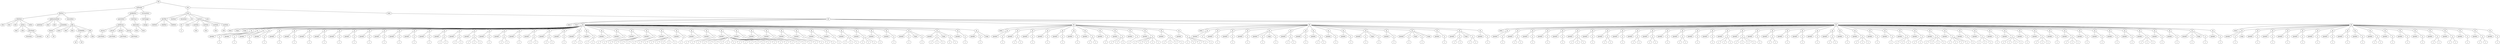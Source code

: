 graph Tree {
	"t0" [label = "TEI"];
	"t1" [label = "teiHeader"];
	"t2" [label = "fileDesc"];
	"t3" [label = "titleStmt"];
	"t4" [label = "title"];
	"t5" [label = "title"];
	"t6" [label = "title"];
	"t7" [label = "author"];
	"t8" [label = "idno"];
	"t9" [label = "idno"];
	"t10" [label = "persName"];
	"t11" [label = "forename"];
	"t12" [label = "surname"];
	"t13" [label = "editor"];
	"t14" [label = "publicationStmt"];
	"t15" [label = "publisher"];
	"t16" [label = "idno"];
	"t17" [label = "idno"];
	"t18" [label = "availability"];
	"t19" [label = "licence"];
	"t20" [label = "ab"];
	"t21" [label = "ref"];
	"t22" [label = "sourceDesc"];
	"t23" [label = "bibl"];
	"t24" [label = "name"];
	"t25" [label = "idno"];
	"t26" [label = "idno"];
	"t27" [label = "availability"];
	"t28" [label = "licence"];
	"t29" [label = "ab"];
	"t30" [label = "ref"];
	"t31" [label = "bibl"];
	"t32" [label = "date"];
	"t33" [label = "idno"];
	"t34" [label = "profileDesc"];
	"t35" [label = "particDesc"];
	"t36" [label = "listPerson"];
	"t37" [label = "person"];
	"t38" [label = "persName"];
	"t39" [label = "person"];
	"t40" [label = "persName"];
	"t41" [label = "person"];
	"t42" [label = "persName"];
	"t43" [label = "person"];
	"t44" [label = "persName"];
	"t45" [label = "textClass"];
	"t46" [label = "keywords"];
	"t47" [label = "term"];
	"t48" [label = "term"];
	"t49" [label = "revisionDesc"];
	"t50" [label = "listChange"];
	"t51" [label = "change"];
	"t52" [label = "text"];
	"t53" [label = "front"];
	"t54" [label = "docTitle"];
	"t55" [label = "titlePart"];
	"t56" [label = "titlePart"];
	"t57" [label = "titlePart"];
	"t58" [label = "docDate"];
	"t59" [label = "docAuthor"];
	"t60" [label = "div"];
	"t61" [label = "div"];
	"t62" [label = "p"];
	"t63" [label = "castList"];
	"t64" [label = "head"];
	"t65" [label = "castItem"];
	"t66" [label = "role"];
	"t67" [label = "castItem"];
	"t68" [label = "role"];
	"t69" [label = "castItem"];
	"t70" [label = "role"];
	"t71" [label = "castItem"];
	"t72" [label = "role"];
	"t73" [label = "note"];
	"t74" [label = "body"];
	"t75" [label = "div"];
	"t76" [label = "head"];
	"t77" [label = "stage"];
	"t78" [label = "div"];
	"t79" [label = "head"];
	"t80" [label = "stage"];
	"t81" [label = "stage"];
	"t82" [label = "sp"];
	"t83" [label = "speaker"];
	"t84" [label = "p"];
	"t85" [label = "s"];
	"t86" [label = "sp"];
	"t87" [label = "speaker"];
	"t88" [label = "p"];
	"t89" [label = "s"];
	"t90" [label = "sp"];
	"t91" [label = "speaker"];
	"t92" [label = "p"];
	"t93" [label = "s"];
	"t94" [label = "sp"];
	"t95" [label = "speaker"];
	"t96" [label = "p"];
	"t97" [label = "s"];
	"t98" [label = "sp"];
	"t99" [label = "speaker"];
	"t100" [label = "p"];
	"t101" [label = "s"];
	"t102" [label = "sp"];
	"t103" [label = "speaker"];
	"t104" [label = "p"];
	"t105" [label = "s"];
	"t106" [label = "sp"];
	"t107" [label = "speaker"];
	"t108" [label = "p"];
	"t109" [label = "s"];
	"t110" [label = "sp"];
	"t111" [label = "speaker"];
	"t112" [label = "p"];
	"t113" [label = "s"];
	"t114" [label = "sp"];
	"t115" [label = "speaker"];
	"t116" [label = "p"];
	"t117" [label = "s"];
	"t118" [label = "sp"];
	"t119" [label = "speaker"];
	"t120" [label = "p"];
	"t121" [label = "s"];
	"t122" [label = "sp"];
	"t123" [label = "speaker"];
	"t124" [label = "p"];
	"t125" [label = "s"];
	"t126" [label = "sp"];
	"t127" [label = "speaker"];
	"t128" [label = "p"];
	"t129" [label = "s"];
	"t130" [label = "sp"];
	"t131" [label = "speaker"];
	"t132" [label = "p"];
	"t133" [label = "s"];
	"t134" [label = "sp"];
	"t135" [label = "speaker"];
	"t136" [label = "p"];
	"t137" [label = "s"];
	"t138" [label = "sp"];
	"t139" [label = "speaker"];
	"t140" [label = "p"];
	"t141" [label = "s"];
	"t142" [label = "sp"];
	"t143" [label = "speaker"];
	"t144" [label = "p"];
	"t145" [label = "s"];
	"t146" [label = "s"];
	"t147" [label = "sp"];
	"t148" [label = "speaker"];
	"t149" [label = "p"];
	"t150" [label = "s"];
	"t151" [label = "s"];
	"t152" [label = "sp"];
	"t153" [label = "speaker"];
	"t154" [label = "p"];
	"t155" [label = "s"];
	"t156" [label = "s"];
	"t157" [label = "s"];
	"t158" [label = "sp"];
	"t159" [label = "speaker"];
	"t160" [label = "p"];
	"t161" [label = "s"];
	"t162" [label = "sp"];
	"t163" [label = "speaker"];
	"t164" [label = "p"];
	"t165" [label = "s"];
	"t166" [label = "s"];
	"t167" [label = "sp"];
	"t168" [label = "speaker"];
	"t169" [label = "p"];
	"t170" [label = "s"];
	"t171" [label = "sp"];
	"t172" [label = "speaker"];
	"t173" [label = "p"];
	"t174" [label = "s"];
	"t175" [label = "s"];
	"t176" [label = "sp"];
	"t177" [label = "speaker"];
	"t178" [label = "p"];
	"t179" [label = "s"];
	"t180" [label = "s"];
	"t181" [label = "sp"];
	"t182" [label = "speaker"];
	"t183" [label = "p"];
	"t184" [label = "s"];
	"t185" [label = "sp"];
	"t186" [label = "speaker"];
	"t187" [label = "p"];
	"t188" [label = "s"];
	"t189" [label = "s"];
	"t190" [label = "sp"];
	"t191" [label = "speaker"];
	"t192" [label = "p"];
	"t193" [label = "s"];
	"t194" [label = "s"];
	"t195" [label = "sp"];
	"t196" [label = "speaker"];
	"t197" [label = "p"];
	"t198" [label = "s"];
	"t199" [label = "sp"];
	"t200" [label = "speaker"];
	"t201" [label = "p"];
	"t202" [label = "s"];
	"t203" [label = "sp"];
	"t204" [label = "speaker"];
	"t205" [label = "p"];
	"t206" [label = "s"];
	"t207" [label = "s"];
	"t208" [label = "s"];
	"t209" [label = "s"];
	"t210" [label = "sp"];
	"t211" [label = "speaker"];
	"t212" [label = "p"];
	"t213" [label = "s"];
	"t214" [label = "s"];
	"t215" [label = "sp"];
	"t216" [label = "speaker"];
	"t217" [label = "p"];
	"t218" [label = "s"];
	"t219" [label = "s"];
	"t220" [label = "s"];
	"t221" [label = "s"];
	"t222" [label = "s"];
	"t223" [label = "s"];
	"t224" [label = "sp"];
	"t225" [label = "speaker"];
	"t226" [label = "p"];
	"t227" [label = "s"];
	"t228" [label = "sp"];
	"t229" [label = "speaker"];
	"t230" [label = "p"];
	"t231" [label = "s"];
	"t232" [label = "sp"];
	"t233" [label = "speaker"];
	"t234" [label = "p"];
	"t235" [label = "s"];
	"t236" [label = "sp"];
	"t237" [label = "speaker"];
	"t238" [label = "p"];
	"t239" [label = "s"];
	"t240" [label = "s"];
	"t241" [label = "s"];
	"t242" [label = "s"];
	"t243" [label = "s"];
	"t244" [label = "s"];
	"t245" [label = "s"];
	"t246" [label = "s"];
	"t247" [label = "s"];
	"t248" [label = "s"];
	"t249" [label = "s"];
	"t250" [label = "s"];
	"t251" [label = "s"];
	"t252" [label = "s"];
	"t253" [label = "s"];
	"t254" [label = "s"];
	"t255" [label = "sp"];
	"t256" [label = "speaker"];
	"t257" [label = "p"];
	"t258" [label = "s"];
	"t259" [label = "sp"];
	"t260" [label = "speaker"];
	"t261" [label = "p"];
	"t262" [label = "s"];
	"t263" [label = "sp"];
	"t264" [label = "speaker"];
	"t265" [label = "p"];
	"t266" [label = "s"];
	"t267" [label = "sp"];
	"t268" [label = "speaker"];
	"t269" [label = "p"];
	"t270" [label = "s"];
	"t271" [label = "s"];
	"t272" [label = "sp"];
	"t273" [label = "speaker"];
	"t274" [label = "p"];
	"t275" [label = "s"];
	"t276" [label = "sp"];
	"t277" [label = "speaker"];
	"t278" [label = "p"];
	"t279" [label = "s"];
	"t280" [label = "s"];
	"t281" [label = "sp"];
	"t282" [label = "speaker"];
	"t283" [label = "p"];
	"t284" [label = "s"];
	"t285" [label = "sp"];
	"t286" [label = "speaker"];
	"t287" [label = "p"];
	"t288" [label = "s"];
	"t289" [label = "s"];
	"t290" [label = "s"];
	"t291" [label = "sp"];
	"t292" [label = "speaker"];
	"t293" [label = "p"];
	"t294" [label = "s"];
	"t295" [label = "s"];
	"t296" [label = "s"];
	"t297" [label = "sp"];
	"t298" [label = "speaker"];
	"t299" [label = "p"];
	"t300" [label = "s"];
	"t301" [label = "sp"];
	"t302" [label = "speaker"];
	"t303" [label = "p"];
	"t304" [label = "s"];
	"t305" [label = "sp"];
	"t306" [label = "speaker"];
	"t307" [label = "p"];
	"t308" [label = "s"];
	"t309" [label = "stage"];
	"t310" [label = "p"];
	"t311" [label = "s"];
	"t312" [label = "sp"];
	"t313" [label = "speaker"];
	"t314" [label = "p"];
	"t315" [label = "s"];
	"t316" [label = "s"];
	"t317" [label = "s"];
	"t318" [label = "stage"];
	"t319" [label = "p"];
	"t320" [label = "s"];
	"t321" [label = "s"];
	"t322" [label = "sp"];
	"t323" [label = "speaker"];
	"t324" [label = "p"];
	"t325" [label = "s"];
	"t326" [label = "sp"];
	"t327" [label = "speaker"];
	"t328" [label = "p"];
	"t329" [label = "s"];
	"t330" [label = "stage"];
	"t331" [label = "div"];
	"t332" [label = "head"];
	"t333" [label = "sp"];
	"t334" [label = "speaker"];
	"t335" [label = "p"];
	"t336" [label = "s"];
	"t337" [label = "sp"];
	"t338" [label = "speaker"];
	"t339" [label = "p"];
	"t340" [label = "s"];
	"t341" [label = "s"];
	"t342" [label = "sp"];
	"t343" [label = "speaker"];
	"t344" [label = "p"];
	"t345" [label = "s"];
	"t346" [label = "sp"];
	"t347" [label = "speaker"];
	"t348" [label = "p"];
	"t349" [label = "s"];
	"t350" [label = "sp"];
	"t351" [label = "speaker"];
	"t352" [label = "p"];
	"t353" [label = "s"];
	"t354" [label = "sp"];
	"t355" [label = "speaker"];
	"t356" [label = "p"];
	"t357" [label = "s"];
	"t358" [label = "sp"];
	"t359" [label = "speaker"];
	"t360" [label = "p"];
	"t361" [label = "s"];
	"t362" [label = "s"];
	"t363" [label = "sp"];
	"t364" [label = "speaker"];
	"t365" [label = "p"];
	"t366" [label = "s"];
	"t367" [label = "sp"];
	"t368" [label = "speaker"];
	"t369" [label = "p"];
	"t370" [label = "s"];
	"t371" [label = "s"];
	"t372" [label = "s"];
	"t373" [label = "sp"];
	"t374" [label = "speaker"];
	"t375" [label = "p"];
	"t376" [label = "s"];
	"t377" [label = "sp"];
	"t378" [label = "speaker"];
	"t379" [label = "p"];
	"t380" [label = "s"];
	"t381" [label = "s"];
	"t382" [label = "s"];
	"t383" [label = "s"];
	"t384" [label = "s"];
	"t385" [label = "sp"];
	"t386" [label = "speaker"];
	"t387" [label = "p"];
	"t388" [label = "s"];
	"t389" [label = "s"];
	"t390" [label = "s"];
	"t391" [label = "s"];
	"t392" [label = "sp"];
	"t393" [label = "speaker"];
	"t394" [label = "p"];
	"t395" [label = "s"];
	"t396" [label = "s"];
	"t397" [label = "s"];
	"t398" [label = "s"];
	"t399" [label = "div"];
	"t400" [label = "head"];
	"t401" [label = "sp"];
	"t402" [label = "speaker"];
	"t403" [label = "p"];
	"t404" [label = "s"];
	"t405" [label = "sp"];
	"t406" [label = "speaker"];
	"t407" [label = "p"];
	"t408" [label = "s"];
	"t409" [label = "sp"];
	"t410" [label = "speaker"];
	"t411" [label = "p"];
	"t412" [label = "s"];
	"t413" [label = "sp"];
	"t414" [label = "speaker"];
	"t415" [label = "p"];
	"t416" [label = "s"];
	"t417" [label = "sp"];
	"t418" [label = "speaker"];
	"t419" [label = "p"];
	"t420" [label = "s"];
	"t421" [label = "stage"];
	"t422" [label = "p"];
	"t423" [label = "s"];
	"t424" [label = "sp"];
	"t425" [label = "speaker"];
	"t426" [label = "p"];
	"t427" [label = "s"];
	"t428" [label = "s"];
	"t429" [label = "sp"];
	"t430" [label = "speaker"];
	"t431" [label = "p"];
	"t432" [label = "s"];
	"t433" [label = "sp"];
	"t434" [label = "speaker"];
	"t435" [label = "p"];
	"t436" [label = "s"];
	"t437" [label = "s"];
	"t438" [label = "sp"];
	"t439" [label = "speaker"];
	"t440" [label = "p"];
	"t441" [label = "s"];
	"t442" [label = "sp"];
	"t443" [label = "speaker"];
	"t444" [label = "p"];
	"t445" [label = "s"];
	"t446" [label = "sp"];
	"t447" [label = "speaker"];
	"t448" [label = "p"];
	"t449" [label = "s"];
	"t450" [label = "stage"];
	"t451" [label = "p"];
	"t452" [label = "s"];
	"t453" [label = "sp"];
	"t454" [label = "speaker"];
	"t455" [label = "p"];
	"t456" [label = "s"];
	"t457" [label = "sp"];
	"t458" [label = "speaker"];
	"t459" [label = "p"];
	"t460" [label = "s"];
	"t461" [label = "stage"];
	"t462" [label = "p"];
	"t463" [label = "s"];
	"t464" [label = "stage"];
	"t465" [label = "sp"];
	"t466" [label = "speaker"];
	"t467" [label = "p"];
	"t468" [label = "s"];
	"t469" [label = "sp"];
	"t470" [label = "speaker"];
	"t471" [label = "p"];
	"t472" [label = "s"];
	"t473" [label = "s"];
	"t474" [label = "stage"];
	"t475" [label = "p"];
	"t476" [label = "s"];
	"t477" [label = "s"];
	"t478" [label = "sp"];
	"t479" [label = "speaker"];
	"t480" [label = "p"];
	"t481" [label = "s"];
	"t482" [label = "div"];
	"t483" [label = "head"];
	"t484" [label = "sp"];
	"t485" [label = "speaker"];
	"t486" [label = "p"];
	"t487" [label = "s"];
	"t488" [label = "sp"];
	"t489" [label = "speaker"];
	"t490" [label = "p"];
	"t491" [label = "s"];
	"t492" [label = "s"];
	"t493" [label = "sp"];
	"t494" [label = "speaker"];
	"t495" [label = "p"];
	"t496" [label = "s"];
	"t497" [label = "sp"];
	"t498" [label = "speaker"];
	"t499" [label = "p"];
	"t500" [label = "s"];
	"t501" [label = "sp"];
	"t502" [label = "speaker"];
	"t503" [label = "p"];
	"t504" [label = "s"];
	"t505" [label = "sp"];
	"t506" [label = "speaker"];
	"t507" [label = "p"];
	"t508" [label = "s"];
	"t509" [label = "s"];
	"t510" [label = "s"];
	"t511" [label = "sp"];
	"t512" [label = "speaker"];
	"t513" [label = "p"];
	"t514" [label = "s"];
	"t515" [label = "sp"];
	"t516" [label = "speaker"];
	"t517" [label = "p"];
	"t518" [label = "s"];
	"t519" [label = "s"];
	"t520" [label = "sp"];
	"t521" [label = "speaker"];
	"t522" [label = "p"];
	"t523" [label = "s"];
	"t524" [label = "sp"];
	"t525" [label = "speaker"];
	"t526" [label = "p"];
	"t527" [label = "s"];
	"t528" [label = "s"];
	"t529" [label = "sp"];
	"t530" [label = "speaker"];
	"t531" [label = "p"];
	"t532" [label = "s"];
	"t533" [label = "s"];
	"t534" [label = "sp"];
	"t535" [label = "speaker"];
	"t536" [label = "p"];
	"t537" [label = "s"];
	"t538" [label = "sp"];
	"t539" [label = "speaker"];
	"t540" [label = "p"];
	"t541" [label = "s"];
	"t542" [label = "s"];
	"t543" [label = "sp"];
	"t544" [label = "speaker"];
	"t545" [label = "p"];
	"t546" [label = "s"];
	"t547" [label = "sp"];
	"t548" [label = "speaker"];
	"t549" [label = "p"];
	"t550" [label = "s"];
	"t551" [label = "sp"];
	"t552" [label = "speaker"];
	"t553" [label = "p"];
	"t554" [label = "s"];
	"t555" [label = "s"];
	"t556" [label = "s"];
	"t557" [label = "sp"];
	"t558" [label = "speaker"];
	"t559" [label = "p"];
	"t560" [label = "s"];
	"t561" [label = "s"];
	"t562" [label = "s"];
	"t563" [label = "s"];
	"t564" [label = "sp"];
	"t565" [label = "speaker"];
	"t566" [label = "p"];
	"t567" [label = "s"];
	"t568" [label = "sp"];
	"t569" [label = "speaker"];
	"t570" [label = "p"];
	"t571" [label = "s"];
	"t572" [label = "s"];
	"t573" [label = "sp"];
	"t574" [label = "speaker"];
	"t575" [label = "p"];
	"t576" [label = "s"];
	"t577" [label = "sp"];
	"t578" [label = "speaker"];
	"t579" [label = "p"];
	"t580" [label = "s"];
	"t581" [label = "sp"];
	"t582" [label = "speaker"];
	"t583" [label = "p"];
	"t584" [label = "s"];
	"t585" [label = "sp"];
	"t586" [label = "speaker"];
	"t587" [label = "p"];
	"t588" [label = "s"];
	"t589" [label = "s"];
	"t590" [label = "sp"];
	"t591" [label = "speaker"];
	"t592" [label = "p"];
	"t593" [label = "s"];
	"t594" [label = "sp"];
	"t595" [label = "speaker"];
	"t596" [label = "p"];
	"t597" [label = "s"];
	"t598" [label = "s"];
	"t599" [label = "s"];
	"t600" [label = "sp"];
	"t601" [label = "speaker"];
	"t602" [label = "p"];
	"t603" [label = "s"];
	"t604" [label = "sp"];
	"t605" [label = "speaker"];
	"t606" [label = "p"];
	"t607" [label = "s"];
	"t608" [label = "sp"];
	"t609" [label = "speaker"];
	"t610" [label = "p"];
	"t611" [label = "s"];
	"t612" [label = "s"];
	"t613" [label = "s"];
	"t614" [label = "sp"];
	"t615" [label = "speaker"];
	"t616" [label = "p"];
	"t617" [label = "s"];
	"t618" [label = "s"];
	"t619" [label = "sp"];
	"t620" [label = "speaker"];
	"t621" [label = "p"];
	"t622" [label = "s"];
	"t623" [label = "s"];
	"t624" [label = "s"];
	"t625" [label = "s"];
	"t626" [label = "sp"];
	"t627" [label = "speaker"];
	"t628" [label = "p"];
	"t629" [label = "s"];
	"t630" [label = "s"];
	"t631" [label = "s"];
	"t632" [label = "s"];
	"t633" [label = "sp"];
	"t634" [label = "speaker"];
	"t635" [label = "p"];
	"t636" [label = "s"];
	"t637" [label = "sp"];
	"t638" [label = "speaker"];
	"t639" [label = "p"];
	"t640" [label = "s"];
	"t641" [label = "s"];
	"t642" [label = "s"];
	"t643" [label = "sp"];
	"t644" [label = "speaker"];
	"t645" [label = "p"];
	"t646" [label = "s"];
	"t647" [label = "sp"];
	"t648" [label = "speaker"];
	"t649" [label = "p"];
	"t650" [label = "s"];
	"t651" [label = "s"];
	"t652" [label = "s"];
	"t653" [label = "s"];
	"t654" [label = "sp"];
	"t655" [label = "speaker"];
	"t656" [label = "p"];
	"t657" [label = "s"];
	"t658" [label = "sp"];
	"t659" [label = "speaker"];
	"t660" [label = "p"];
	"t661" [label = "s"];
	"t662" [label = "s"];
	"t663" [label = "s"];
	"t664" [label = "sp"];
	"t665" [label = "speaker"];
	"t666" [label = "p"];
	"t667" [label = "s"];
	"t668" [label = "sp"];
	"t669" [label = "speaker"];
	"t670" [label = "p"];
	"t671" [label = "s"];
	"t672" [label = "s"];
	"t673" [label = "s"];
	"t674" [label = "sp"];
	"t675" [label = "speaker"];
	"t676" [label = "p"];
	"t677" [label = "s"];
	"t678" [label = "sp"];
	"t679" [label = "speaker"];
	"t680" [label = "p"];
	"t681" [label = "s"];
	"t682" [label = "sp"];
	"t683" [label = "speaker"];
	"t684" [label = "p"];
	"t685" [label = "s"];
	"t686" [label = "sp"];
	"t687" [label = "speaker"];
	"t688" [label = "p"];
	"t689" [label = "s"];
	"t690" [label = "sp"];
	"t691" [label = "speaker"];
	"t692" [label = "p"];
	"t693" [label = "s"];
	"t694" [label = "s"];
	"t695" [label = "s"];
	"t696" [label = "sp"];
	"t697" [label = "speaker"];
	"t698" [label = "p"];
	"t699" [label = "s"];
	"t700" [label = "sp"];
	"t701" [label = "speaker"];
	"t702" [label = "p"];
	"t703" [label = "s"];
	"t704" [label = "sp"];
	"t705" [label = "speaker"];
	"t706" [label = "p"];
	"t707" [label = "s"];
	"t708" [label = "stage"];
	"t709" [label = "p"];
	"t710" [label = "s"];
	"t711" [label = "sp"];
	"t712" [label = "speaker"];
	"t713" [label = "p"];
	"t714" [label = "s"];
	"t715" [label = "div"];
	"t716" [label = "head"];
	"t717" [label = "sp"];
	"t718" [label = "speaker"];
	"t719" [label = "p"];
	"t720" [label = "s"];
	"t721" [label = "stage"];
	"t722" [label = "sp"];
	"t723" [label = "speaker"];
	"t724" [label = "p"];
	"t725" [label = "s"];
	"t726" [label = "sp"];
	"t727" [label = "speaker"];
	"t728" [label = "p"];
	"t729" [label = "s"];
	"t730" [label = "sp"];
	"t731" [label = "speaker"];
	"t732" [label = "p"];
	"t733" [label = "s"];
	"t734" [label = "sp"];
	"t735" [label = "speaker"];
	"t736" [label = "p"];
	"t737" [label = "s"];
	"t738" [label = "sp"];
	"t739" [label = "speaker"];
	"t740" [label = "p"];
	"t741" [label = "s"];
	"t742" [label = "sp"];
	"t743" [label = "speaker"];
	"t744" [label = "p"];
	"t745" [label = "s"];
	"t746" [label = "sp"];
	"t747" [label = "speaker"];
	"t748" [label = "p"];
	"t749" [label = "s"];
	"t750" [label = "sp"];
	"t751" [label = "speaker"];
	"t752" [label = "p"];
	"t753" [label = "s"];
	"t754" [label = "sp"];
	"t755" [label = "speaker"];
	"t756" [label = "p"];
	"t757" [label = "s"];
	"t758" [label = "s"];
	"t759" [label = "sp"];
	"t760" [label = "speaker"];
	"t761" [label = "p"];
	"t762" [label = "s"];
	"t763" [label = "sp"];
	"t764" [label = "speaker"];
	"t765" [label = "p"];
	"t766" [label = "s"];
	"t767" [label = "sp"];
	"t768" [label = "speaker"];
	"t769" [label = "p"];
	"t770" [label = "s"];
	"t771" [label = "sp"];
	"t772" [label = "speaker"];
	"t773" [label = "p"];
	"t774" [label = "s"];
	"t775" [label = "s"];
	"t776" [label = "sp"];
	"t777" [label = "speaker"];
	"t778" [label = "p"];
	"t779" [label = "s"];
	"t780" [label = "s"];
	"t781" [label = "sp"];
	"t782" [label = "speaker"];
	"t783" [label = "p"];
	"t784" [label = "s"];
	"t785" [label = "sp"];
	"t786" [label = "speaker"];
	"t787" [label = "p"];
	"t788" [label = "s"];
	"t789" [label = "s"];
	"t790" [label = "sp"];
	"t791" [label = "speaker"];
	"t792" [label = "p"];
	"t793" [label = "s"];
	"t0" -- "t1";
	"t1" -- "t2";
	"t2" -- "t3";
	"t3" -- "t4";
	"t3" -- "t5";
	"t3" -- "t6";
	"t3" -- "t7";
	"t7" -- "t8";
	"t7" -- "t9";
	"t7" -- "t10";
	"t10" -- "t11";
	"t10" -- "t12";
	"t3" -- "t13";
	"t2" -- "t14";
	"t14" -- "t15";
	"t14" -- "t16";
	"t14" -- "t17";
	"t14" -- "t18";
	"t18" -- "t19";
	"t19" -- "t20";
	"t19" -- "t21";
	"t2" -- "t22";
	"t22" -- "t23";
	"t23" -- "t24";
	"t23" -- "t25";
	"t23" -- "t26";
	"t23" -- "t27";
	"t27" -- "t28";
	"t28" -- "t29";
	"t28" -- "t30";
	"t23" -- "t31";
	"t31" -- "t32";
	"t31" -- "t33";
	"t1" -- "t34";
	"t34" -- "t35";
	"t35" -- "t36";
	"t36" -- "t37";
	"t37" -- "t38";
	"t36" -- "t39";
	"t39" -- "t40";
	"t36" -- "t41";
	"t41" -- "t42";
	"t36" -- "t43";
	"t43" -- "t44";
	"t34" -- "t45";
	"t45" -- "t46";
	"t46" -- "t47";
	"t46" -- "t48";
	"t1" -- "t49";
	"t49" -- "t50";
	"t50" -- "t51";
	"t0" -- "t52";
	"t52" -- "t53";
	"t53" -- "t54";
	"t54" -- "t55";
	"t54" -- "t56";
	"t54" -- "t57";
	"t53" -- "t58";
	"t53" -- "t59";
	"t53" -- "t60";
	"t60" -- "t61";
	"t61" -- "t62";
	"t53" -- "t63";
	"t63" -- "t64";
	"t63" -- "t65";
	"t65" -- "t66";
	"t63" -- "t67";
	"t67" -- "t68";
	"t63" -- "t69";
	"t69" -- "t70";
	"t63" -- "t71";
	"t71" -- "t72";
	"t53" -- "t73";
	"t52" -- "t74";
	"t74" -- "t75";
	"t75" -- "t76";
	"t75" -- "t77";
	"t75" -- "t78";
	"t78" -- "t79";
	"t78" -- "t80";
	"t78" -- "t81";
	"t78" -- "t82";
	"t82" -- "t83";
	"t82" -- "t84";
	"t84" -- "t85";
	"t78" -- "t86";
	"t86" -- "t87";
	"t86" -- "t88";
	"t88" -- "t89";
	"t78" -- "t90";
	"t90" -- "t91";
	"t90" -- "t92";
	"t92" -- "t93";
	"t78" -- "t94";
	"t94" -- "t95";
	"t94" -- "t96";
	"t96" -- "t97";
	"t78" -- "t98";
	"t98" -- "t99";
	"t98" -- "t100";
	"t100" -- "t101";
	"t78" -- "t102";
	"t102" -- "t103";
	"t102" -- "t104";
	"t104" -- "t105";
	"t78" -- "t106";
	"t106" -- "t107";
	"t106" -- "t108";
	"t108" -- "t109";
	"t78" -- "t110";
	"t110" -- "t111";
	"t110" -- "t112";
	"t112" -- "t113";
	"t78" -- "t114";
	"t114" -- "t115";
	"t114" -- "t116";
	"t116" -- "t117";
	"t78" -- "t118";
	"t118" -- "t119";
	"t118" -- "t120";
	"t120" -- "t121";
	"t78" -- "t122";
	"t122" -- "t123";
	"t122" -- "t124";
	"t124" -- "t125";
	"t78" -- "t126";
	"t126" -- "t127";
	"t126" -- "t128";
	"t128" -- "t129";
	"t78" -- "t130";
	"t130" -- "t131";
	"t130" -- "t132";
	"t132" -- "t133";
	"t78" -- "t134";
	"t134" -- "t135";
	"t134" -- "t136";
	"t136" -- "t137";
	"t78" -- "t138";
	"t138" -- "t139";
	"t138" -- "t140";
	"t140" -- "t141";
	"t78" -- "t142";
	"t142" -- "t143";
	"t142" -- "t144";
	"t144" -- "t145";
	"t144" -- "t146";
	"t78" -- "t147";
	"t147" -- "t148";
	"t147" -- "t149";
	"t149" -- "t150";
	"t149" -- "t151";
	"t78" -- "t152";
	"t152" -- "t153";
	"t152" -- "t154";
	"t154" -- "t155";
	"t154" -- "t156";
	"t154" -- "t157";
	"t78" -- "t158";
	"t158" -- "t159";
	"t158" -- "t160";
	"t160" -- "t161";
	"t78" -- "t162";
	"t162" -- "t163";
	"t162" -- "t164";
	"t164" -- "t165";
	"t164" -- "t166";
	"t78" -- "t167";
	"t167" -- "t168";
	"t167" -- "t169";
	"t169" -- "t170";
	"t78" -- "t171";
	"t171" -- "t172";
	"t171" -- "t173";
	"t173" -- "t174";
	"t173" -- "t175";
	"t78" -- "t176";
	"t176" -- "t177";
	"t176" -- "t178";
	"t178" -- "t179";
	"t178" -- "t180";
	"t78" -- "t181";
	"t181" -- "t182";
	"t181" -- "t183";
	"t183" -- "t184";
	"t78" -- "t185";
	"t185" -- "t186";
	"t185" -- "t187";
	"t187" -- "t188";
	"t187" -- "t189";
	"t78" -- "t190";
	"t190" -- "t191";
	"t190" -- "t192";
	"t192" -- "t193";
	"t192" -- "t194";
	"t78" -- "t195";
	"t195" -- "t196";
	"t195" -- "t197";
	"t197" -- "t198";
	"t78" -- "t199";
	"t199" -- "t200";
	"t199" -- "t201";
	"t201" -- "t202";
	"t78" -- "t203";
	"t203" -- "t204";
	"t203" -- "t205";
	"t205" -- "t206";
	"t205" -- "t207";
	"t205" -- "t208";
	"t205" -- "t209";
	"t78" -- "t210";
	"t210" -- "t211";
	"t210" -- "t212";
	"t212" -- "t213";
	"t212" -- "t214";
	"t78" -- "t215";
	"t215" -- "t216";
	"t215" -- "t217";
	"t217" -- "t218";
	"t217" -- "t219";
	"t217" -- "t220";
	"t217" -- "t221";
	"t217" -- "t222";
	"t217" -- "t223";
	"t78" -- "t224";
	"t224" -- "t225";
	"t224" -- "t226";
	"t226" -- "t227";
	"t78" -- "t228";
	"t228" -- "t229";
	"t228" -- "t230";
	"t230" -- "t231";
	"t78" -- "t232";
	"t232" -- "t233";
	"t232" -- "t234";
	"t234" -- "t235";
	"t78" -- "t236";
	"t236" -- "t237";
	"t236" -- "t238";
	"t238" -- "t239";
	"t238" -- "t240";
	"t238" -- "t241";
	"t238" -- "t242";
	"t238" -- "t243";
	"t238" -- "t244";
	"t238" -- "t245";
	"t238" -- "t246";
	"t238" -- "t247";
	"t238" -- "t248";
	"t238" -- "t249";
	"t238" -- "t250";
	"t238" -- "t251";
	"t238" -- "t252";
	"t238" -- "t253";
	"t238" -- "t254";
	"t78" -- "t255";
	"t255" -- "t256";
	"t255" -- "t257";
	"t257" -- "t258";
	"t78" -- "t259";
	"t259" -- "t260";
	"t259" -- "t261";
	"t261" -- "t262";
	"t78" -- "t263";
	"t263" -- "t264";
	"t263" -- "t265";
	"t265" -- "t266";
	"t78" -- "t267";
	"t267" -- "t268";
	"t267" -- "t269";
	"t269" -- "t270";
	"t269" -- "t271";
	"t78" -- "t272";
	"t272" -- "t273";
	"t272" -- "t274";
	"t274" -- "t275";
	"t78" -- "t276";
	"t276" -- "t277";
	"t276" -- "t278";
	"t278" -- "t279";
	"t278" -- "t280";
	"t78" -- "t281";
	"t281" -- "t282";
	"t281" -- "t283";
	"t283" -- "t284";
	"t78" -- "t285";
	"t285" -- "t286";
	"t285" -- "t287";
	"t287" -- "t288";
	"t287" -- "t289";
	"t287" -- "t290";
	"t78" -- "t291";
	"t291" -- "t292";
	"t291" -- "t293";
	"t293" -- "t294";
	"t293" -- "t295";
	"t293" -- "t296";
	"t78" -- "t297";
	"t297" -- "t298";
	"t297" -- "t299";
	"t299" -- "t300";
	"t78" -- "t301";
	"t301" -- "t302";
	"t301" -- "t303";
	"t303" -- "t304";
	"t78" -- "t305";
	"t305" -- "t306";
	"t305" -- "t307";
	"t307" -- "t308";
	"t305" -- "t309";
	"t305" -- "t310";
	"t310" -- "t311";
	"t78" -- "t312";
	"t312" -- "t313";
	"t312" -- "t314";
	"t314" -- "t315";
	"t314" -- "t316";
	"t314" -- "t317";
	"t312" -- "t318";
	"t312" -- "t319";
	"t319" -- "t320";
	"t319" -- "t321";
	"t78" -- "t322";
	"t322" -- "t323";
	"t322" -- "t324";
	"t324" -- "t325";
	"t78" -- "t326";
	"t326" -- "t327";
	"t326" -- "t328";
	"t328" -- "t329";
	"t326" -- "t330";
	"t75" -- "t331";
	"t331" -- "t332";
	"t331" -- "t333";
	"t333" -- "t334";
	"t333" -- "t335";
	"t335" -- "t336";
	"t331" -- "t337";
	"t337" -- "t338";
	"t337" -- "t339";
	"t339" -- "t340";
	"t339" -- "t341";
	"t331" -- "t342";
	"t342" -- "t343";
	"t342" -- "t344";
	"t344" -- "t345";
	"t331" -- "t346";
	"t346" -- "t347";
	"t346" -- "t348";
	"t348" -- "t349";
	"t331" -- "t350";
	"t350" -- "t351";
	"t350" -- "t352";
	"t352" -- "t353";
	"t331" -- "t354";
	"t354" -- "t355";
	"t354" -- "t356";
	"t356" -- "t357";
	"t331" -- "t358";
	"t358" -- "t359";
	"t358" -- "t360";
	"t360" -- "t361";
	"t360" -- "t362";
	"t331" -- "t363";
	"t363" -- "t364";
	"t363" -- "t365";
	"t365" -- "t366";
	"t331" -- "t367";
	"t367" -- "t368";
	"t367" -- "t369";
	"t369" -- "t370";
	"t369" -- "t371";
	"t369" -- "t372";
	"t331" -- "t373";
	"t373" -- "t374";
	"t373" -- "t375";
	"t375" -- "t376";
	"t331" -- "t377";
	"t377" -- "t378";
	"t377" -- "t379";
	"t379" -- "t380";
	"t379" -- "t381";
	"t379" -- "t382";
	"t379" -- "t383";
	"t379" -- "t384";
	"t331" -- "t385";
	"t385" -- "t386";
	"t385" -- "t387";
	"t387" -- "t388";
	"t387" -- "t389";
	"t387" -- "t390";
	"t387" -- "t391";
	"t331" -- "t392";
	"t392" -- "t393";
	"t392" -- "t394";
	"t394" -- "t395";
	"t394" -- "t396";
	"t394" -- "t397";
	"t394" -- "t398";
	"t75" -- "t399";
	"t399" -- "t400";
	"t399" -- "t401";
	"t401" -- "t402";
	"t401" -- "t403";
	"t403" -- "t404";
	"t399" -- "t405";
	"t405" -- "t406";
	"t405" -- "t407";
	"t407" -- "t408";
	"t399" -- "t409";
	"t409" -- "t410";
	"t409" -- "t411";
	"t411" -- "t412";
	"t399" -- "t413";
	"t413" -- "t414";
	"t413" -- "t415";
	"t415" -- "t416";
	"t399" -- "t417";
	"t417" -- "t418";
	"t417" -- "t419";
	"t419" -- "t420";
	"t417" -- "t421";
	"t417" -- "t422";
	"t422" -- "t423";
	"t399" -- "t424";
	"t424" -- "t425";
	"t424" -- "t426";
	"t426" -- "t427";
	"t426" -- "t428";
	"t399" -- "t429";
	"t429" -- "t430";
	"t429" -- "t431";
	"t431" -- "t432";
	"t399" -- "t433";
	"t433" -- "t434";
	"t433" -- "t435";
	"t435" -- "t436";
	"t435" -- "t437";
	"t399" -- "t438";
	"t438" -- "t439";
	"t438" -- "t440";
	"t440" -- "t441";
	"t399" -- "t442";
	"t442" -- "t443";
	"t442" -- "t444";
	"t444" -- "t445";
	"t399" -- "t446";
	"t446" -- "t447";
	"t446" -- "t448";
	"t448" -- "t449";
	"t446" -- "t450";
	"t446" -- "t451";
	"t451" -- "t452";
	"t399" -- "t453";
	"t453" -- "t454";
	"t453" -- "t455";
	"t455" -- "t456";
	"t399" -- "t457";
	"t457" -- "t458";
	"t457" -- "t459";
	"t459" -- "t460";
	"t457" -- "t461";
	"t457" -- "t462";
	"t462" -- "t463";
	"t457" -- "t464";
	"t399" -- "t465";
	"t465" -- "t466";
	"t465" -- "t467";
	"t467" -- "t468";
	"t399" -- "t469";
	"t469" -- "t470";
	"t469" -- "t471";
	"t471" -- "t472";
	"t471" -- "t473";
	"t469" -- "t474";
	"t469" -- "t475";
	"t475" -- "t476";
	"t475" -- "t477";
	"t399" -- "t478";
	"t478" -- "t479";
	"t478" -- "t480";
	"t480" -- "t481";
	"t75" -- "t482";
	"t482" -- "t483";
	"t482" -- "t484";
	"t484" -- "t485";
	"t484" -- "t486";
	"t486" -- "t487";
	"t482" -- "t488";
	"t488" -- "t489";
	"t488" -- "t490";
	"t490" -- "t491";
	"t490" -- "t492";
	"t482" -- "t493";
	"t493" -- "t494";
	"t493" -- "t495";
	"t495" -- "t496";
	"t482" -- "t497";
	"t497" -- "t498";
	"t497" -- "t499";
	"t499" -- "t500";
	"t482" -- "t501";
	"t501" -- "t502";
	"t501" -- "t503";
	"t503" -- "t504";
	"t482" -- "t505";
	"t505" -- "t506";
	"t505" -- "t507";
	"t507" -- "t508";
	"t507" -- "t509";
	"t507" -- "t510";
	"t482" -- "t511";
	"t511" -- "t512";
	"t511" -- "t513";
	"t513" -- "t514";
	"t482" -- "t515";
	"t515" -- "t516";
	"t515" -- "t517";
	"t517" -- "t518";
	"t517" -- "t519";
	"t482" -- "t520";
	"t520" -- "t521";
	"t520" -- "t522";
	"t522" -- "t523";
	"t482" -- "t524";
	"t524" -- "t525";
	"t524" -- "t526";
	"t526" -- "t527";
	"t526" -- "t528";
	"t482" -- "t529";
	"t529" -- "t530";
	"t529" -- "t531";
	"t531" -- "t532";
	"t531" -- "t533";
	"t482" -- "t534";
	"t534" -- "t535";
	"t534" -- "t536";
	"t536" -- "t537";
	"t482" -- "t538";
	"t538" -- "t539";
	"t538" -- "t540";
	"t540" -- "t541";
	"t540" -- "t542";
	"t482" -- "t543";
	"t543" -- "t544";
	"t543" -- "t545";
	"t545" -- "t546";
	"t482" -- "t547";
	"t547" -- "t548";
	"t547" -- "t549";
	"t549" -- "t550";
	"t482" -- "t551";
	"t551" -- "t552";
	"t551" -- "t553";
	"t553" -- "t554";
	"t553" -- "t555";
	"t553" -- "t556";
	"t482" -- "t557";
	"t557" -- "t558";
	"t557" -- "t559";
	"t559" -- "t560";
	"t559" -- "t561";
	"t559" -- "t562";
	"t559" -- "t563";
	"t482" -- "t564";
	"t564" -- "t565";
	"t564" -- "t566";
	"t566" -- "t567";
	"t482" -- "t568";
	"t568" -- "t569";
	"t568" -- "t570";
	"t570" -- "t571";
	"t570" -- "t572";
	"t482" -- "t573";
	"t573" -- "t574";
	"t573" -- "t575";
	"t575" -- "t576";
	"t482" -- "t577";
	"t577" -- "t578";
	"t577" -- "t579";
	"t579" -- "t580";
	"t482" -- "t581";
	"t581" -- "t582";
	"t581" -- "t583";
	"t583" -- "t584";
	"t482" -- "t585";
	"t585" -- "t586";
	"t585" -- "t587";
	"t587" -- "t588";
	"t587" -- "t589";
	"t482" -- "t590";
	"t590" -- "t591";
	"t590" -- "t592";
	"t592" -- "t593";
	"t482" -- "t594";
	"t594" -- "t595";
	"t594" -- "t596";
	"t596" -- "t597";
	"t596" -- "t598";
	"t596" -- "t599";
	"t482" -- "t600";
	"t600" -- "t601";
	"t600" -- "t602";
	"t602" -- "t603";
	"t482" -- "t604";
	"t604" -- "t605";
	"t604" -- "t606";
	"t606" -- "t607";
	"t482" -- "t608";
	"t608" -- "t609";
	"t608" -- "t610";
	"t610" -- "t611";
	"t610" -- "t612";
	"t610" -- "t613";
	"t482" -- "t614";
	"t614" -- "t615";
	"t614" -- "t616";
	"t616" -- "t617";
	"t616" -- "t618";
	"t482" -- "t619";
	"t619" -- "t620";
	"t619" -- "t621";
	"t621" -- "t622";
	"t621" -- "t623";
	"t621" -- "t624";
	"t621" -- "t625";
	"t482" -- "t626";
	"t626" -- "t627";
	"t626" -- "t628";
	"t628" -- "t629";
	"t628" -- "t630";
	"t628" -- "t631";
	"t628" -- "t632";
	"t482" -- "t633";
	"t633" -- "t634";
	"t633" -- "t635";
	"t635" -- "t636";
	"t482" -- "t637";
	"t637" -- "t638";
	"t637" -- "t639";
	"t639" -- "t640";
	"t639" -- "t641";
	"t639" -- "t642";
	"t482" -- "t643";
	"t643" -- "t644";
	"t643" -- "t645";
	"t645" -- "t646";
	"t482" -- "t647";
	"t647" -- "t648";
	"t647" -- "t649";
	"t649" -- "t650";
	"t649" -- "t651";
	"t649" -- "t652";
	"t649" -- "t653";
	"t482" -- "t654";
	"t654" -- "t655";
	"t654" -- "t656";
	"t656" -- "t657";
	"t482" -- "t658";
	"t658" -- "t659";
	"t658" -- "t660";
	"t660" -- "t661";
	"t660" -- "t662";
	"t660" -- "t663";
	"t482" -- "t664";
	"t664" -- "t665";
	"t664" -- "t666";
	"t666" -- "t667";
	"t482" -- "t668";
	"t668" -- "t669";
	"t668" -- "t670";
	"t670" -- "t671";
	"t670" -- "t672";
	"t670" -- "t673";
	"t482" -- "t674";
	"t674" -- "t675";
	"t674" -- "t676";
	"t676" -- "t677";
	"t482" -- "t678";
	"t678" -- "t679";
	"t678" -- "t680";
	"t680" -- "t681";
	"t482" -- "t682";
	"t682" -- "t683";
	"t682" -- "t684";
	"t684" -- "t685";
	"t482" -- "t686";
	"t686" -- "t687";
	"t686" -- "t688";
	"t688" -- "t689";
	"t482" -- "t690";
	"t690" -- "t691";
	"t690" -- "t692";
	"t692" -- "t693";
	"t692" -- "t694";
	"t692" -- "t695";
	"t482" -- "t696";
	"t696" -- "t697";
	"t696" -- "t698";
	"t698" -- "t699";
	"t482" -- "t700";
	"t700" -- "t701";
	"t700" -- "t702";
	"t702" -- "t703";
	"t482" -- "t704";
	"t704" -- "t705";
	"t704" -- "t706";
	"t706" -- "t707";
	"t704" -- "t708";
	"t704" -- "t709";
	"t709" -- "t710";
	"t482" -- "t711";
	"t711" -- "t712";
	"t711" -- "t713";
	"t713" -- "t714";
	"t75" -- "t715";
	"t715" -- "t716";
	"t715" -- "t717";
	"t717" -- "t718";
	"t717" -- "t719";
	"t719" -- "t720";
	"t717" -- "t721";
	"t715" -- "t722";
	"t722" -- "t723";
	"t722" -- "t724";
	"t724" -- "t725";
	"t715" -- "t726";
	"t726" -- "t727";
	"t726" -- "t728";
	"t728" -- "t729";
	"t715" -- "t730";
	"t730" -- "t731";
	"t730" -- "t732";
	"t732" -- "t733";
	"t715" -- "t734";
	"t734" -- "t735";
	"t734" -- "t736";
	"t736" -- "t737";
	"t715" -- "t738";
	"t738" -- "t739";
	"t738" -- "t740";
	"t740" -- "t741";
	"t715" -- "t742";
	"t742" -- "t743";
	"t742" -- "t744";
	"t744" -- "t745";
	"t715" -- "t746";
	"t746" -- "t747";
	"t746" -- "t748";
	"t748" -- "t749";
	"t715" -- "t750";
	"t750" -- "t751";
	"t750" -- "t752";
	"t752" -- "t753";
	"t715" -- "t754";
	"t754" -- "t755";
	"t754" -- "t756";
	"t756" -- "t757";
	"t756" -- "t758";
	"t715" -- "t759";
	"t759" -- "t760";
	"t759" -- "t761";
	"t761" -- "t762";
	"t715" -- "t763";
	"t763" -- "t764";
	"t763" -- "t765";
	"t765" -- "t766";
	"t715" -- "t767";
	"t767" -- "t768";
	"t767" -- "t769";
	"t769" -- "t770";
	"t715" -- "t771";
	"t771" -- "t772";
	"t771" -- "t773";
	"t773" -- "t774";
	"t773" -- "t775";
	"t715" -- "t776";
	"t776" -- "t777";
	"t776" -- "t778";
	"t778" -- "t779";
	"t778" -- "t780";
	"t715" -- "t781";
	"t781" -- "t782";
	"t781" -- "t783";
	"t783" -- "t784";
	"t715" -- "t785";
	"t785" -- "t786";
	"t785" -- "t787";
	"t787" -- "t788";
	"t787" -- "t789";
	"t715" -- "t790";
	"t790" -- "t791";
	"t790" -- "t792";
	"t792" -- "t793";
}
